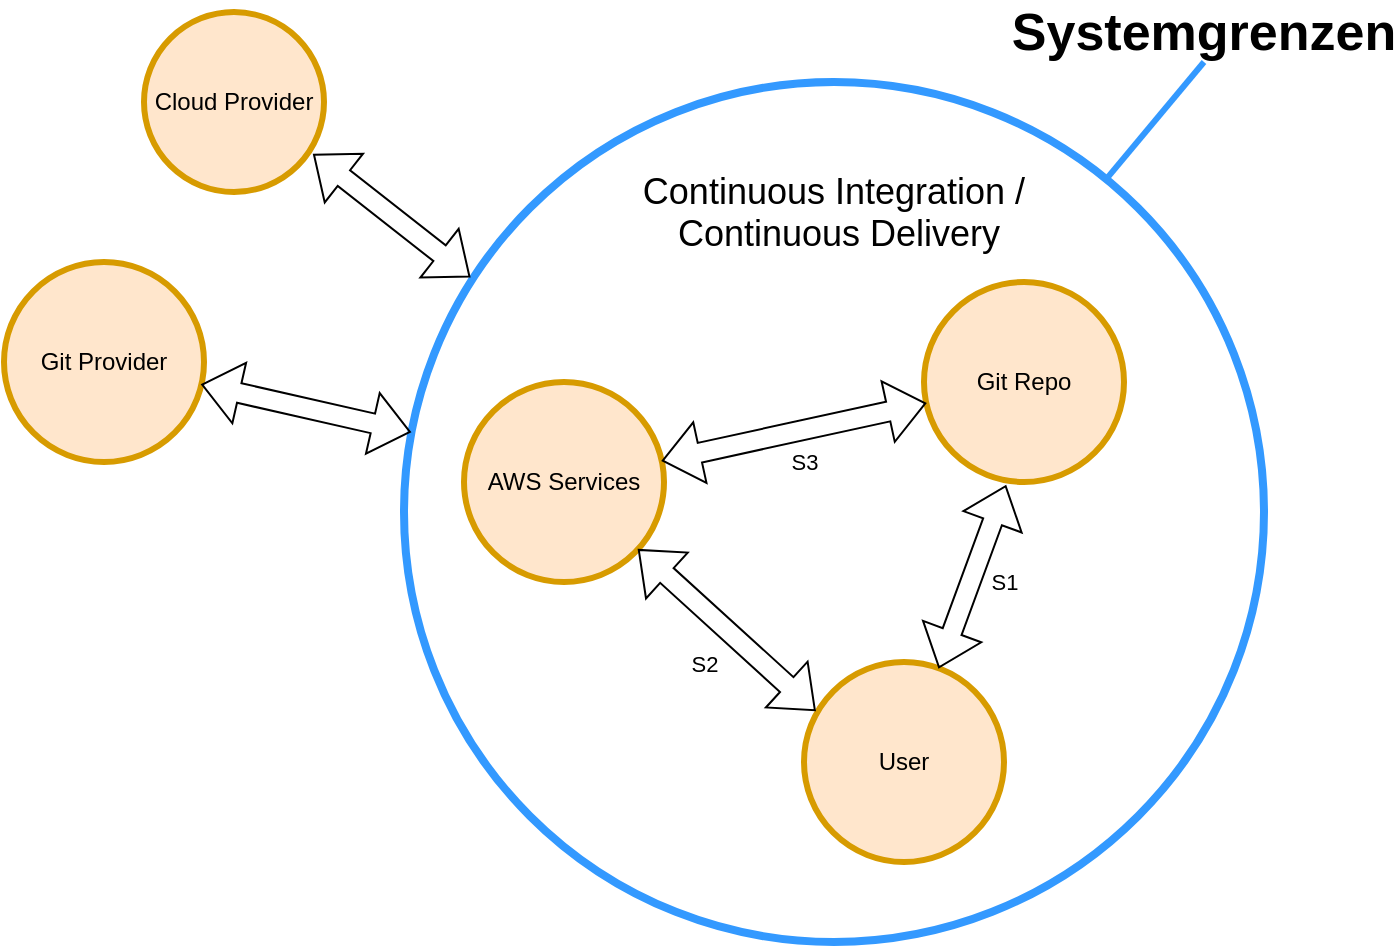<mxfile version="22.1.2" type="device">
  <diagram name="Page-1" id="briIm781vtW46I6TjOci">
    <mxGraphModel dx="1001" dy="635" grid="1" gridSize="10" guides="1" tooltips="1" connect="1" arrows="1" fold="1" page="1" pageScale="1" pageWidth="1100" pageHeight="850" math="0" shadow="0">
      <root>
        <mxCell id="0" />
        <mxCell id="1" parent="0" />
        <mxCell id="cfvoRw8YOxAI8ECHDsBj-1" value="&lt;h1&gt;&lt;/h1&gt;&lt;h2 style=&quot;font-size: 18px;&quot; class=&quot;splunk2-h3&quot;&gt;&lt;div style=&quot;&quot;&gt;&lt;span style=&quot;background-color: initial; font-weight: normal;&quot;&gt;&lt;br&gt;Continuous Integration /&lt;/span&gt;&lt;/div&gt;&lt;div style=&quot;&quot;&gt;&lt;span style=&quot;background-color: initial; font-weight: normal;&quot;&gt;&amp;nbsp;Continuous Delivery&lt;/span&gt;&lt;/div&gt;&lt;/h2&gt;" style="ellipse;whiteSpace=wrap;html=1;aspect=fixed;strokeWidth=4;strokeColor=#3399FF;align=center;verticalAlign=top;" parent="1" vertex="1">
          <mxGeometry x="290" y="70" width="430" height="430" as="geometry" />
        </mxCell>
        <mxCell id="cfvoRw8YOxAI8ECHDsBj-2" value="Cloud Provider" style="ellipse;whiteSpace=wrap;html=1;aspect=fixed;fillColor=#ffe6cc;strokeColor=#d79b00;strokeWidth=3;shadow=0;" parent="1" vertex="1">
          <mxGeometry x="160" y="35" width="90" height="90" as="geometry" />
        </mxCell>
        <mxCell id="cfvoRw8YOxAI8ECHDsBj-3" value="Git Provider" style="ellipse;whiteSpace=wrap;html=1;aspect=fixed;fillColor=#ffe6cc;strokeColor=#d79b00;strokeWidth=3;" parent="1" vertex="1">
          <mxGeometry x="90" y="160" width="100" height="100" as="geometry" />
        </mxCell>
        <mxCell id="cfvoRw8YOxAI8ECHDsBj-4" value="" style="shape=flexArrow;endArrow=classic;startArrow=classic;html=1;rounded=0;entryX=0.94;entryY=0.789;entryDx=0;entryDy=0;entryPerimeter=0;exitX=0.077;exitY=0.227;exitDx=0;exitDy=0;exitPerimeter=0;" parent="1" source="cfvoRw8YOxAI8ECHDsBj-1" target="cfvoRw8YOxAI8ECHDsBj-2" edge="1">
          <mxGeometry width="100" height="100" relative="1" as="geometry">
            <mxPoint x="312.487" y="160.0" as="sourcePoint" />
            <mxPoint x="250" y="110" as="targetPoint" />
          </mxGeometry>
        </mxCell>
        <mxCell id="cfvoRw8YOxAI8ECHDsBj-5" value="" style="shape=flexArrow;endArrow=classic;startArrow=classic;html=1;rounded=0;entryX=0.986;entryY=0.612;entryDx=0;entryDy=0;entryPerimeter=0;exitX=0.008;exitY=0.407;exitDx=0;exitDy=0;exitPerimeter=0;" parent="1" source="cfvoRw8YOxAI8ECHDsBj-1" target="cfvoRw8YOxAI8ECHDsBj-3" edge="1">
          <mxGeometry width="100" height="100" relative="1" as="geometry">
            <mxPoint x="280" y="240" as="sourcePoint" />
            <mxPoint x="200" y="220" as="targetPoint" />
          </mxGeometry>
        </mxCell>
        <mxCell id="cfvoRw8YOxAI8ECHDsBj-6" value="&lt;font size=&quot;1&quot; style=&quot;&quot;&gt;&lt;b style=&quot;font-size: 26px;&quot;&gt;Systemgrenzen&lt;/b&gt;&lt;/font&gt;" style="text;html=1;strokeColor=none;fillColor=none;align=center;verticalAlign=middle;whiteSpace=wrap;rounded=0;" parent="1" vertex="1">
          <mxGeometry x="610" y="30" width="160" height="30" as="geometry" />
        </mxCell>
        <mxCell id="cfvoRw8YOxAI8ECHDsBj-7" value="" style="endArrow=none;html=1;rounded=0;entryX=0.5;entryY=1;entryDx=0;entryDy=0;exitX=0.819;exitY=0.11;exitDx=0;exitDy=0;exitPerimeter=0;strokeColor=#3399FF;strokeWidth=3;" parent="1" source="cfvoRw8YOxAI8ECHDsBj-1" target="cfvoRw8YOxAI8ECHDsBj-6" edge="1">
          <mxGeometry width="50" height="50" relative="1" as="geometry">
            <mxPoint x="490" y="270" as="sourcePoint" />
            <mxPoint x="540" y="220" as="targetPoint" />
          </mxGeometry>
        </mxCell>
        <mxCell id="cfvoRw8YOxAI8ECHDsBj-8" value="&lt;br&gt;" style="edgeLabel;html=1;align=center;verticalAlign=middle;resizable=0;points=[];" parent="cfvoRw8YOxAI8ECHDsBj-7" vertex="1" connectable="0">
          <mxGeometry x="-0.23" y="-3" relative="1" as="geometry">
            <mxPoint as="offset" />
          </mxGeometry>
        </mxCell>
        <mxCell id="cfvoRw8YOxAI8ECHDsBj-10" value="Git Repo" style="ellipse;whiteSpace=wrap;html=1;aspect=fixed;fillColor=#ffe6cc;strokeColor=#d79b00;strokeWidth=3;" parent="1" vertex="1">
          <mxGeometry x="550" y="170" width="100" height="100" as="geometry" />
        </mxCell>
        <mxCell id="cfvoRw8YOxAI8ECHDsBj-12" value="AWS Services" style="ellipse;whiteSpace=wrap;html=1;aspect=fixed;fillColor=#ffe6cc;strokeColor=#d79b00;strokeWidth=3;" parent="1" vertex="1">
          <mxGeometry x="320" y="220" width="100" height="100" as="geometry" />
        </mxCell>
        <mxCell id="cfvoRw8YOxAI8ECHDsBj-16" value="S3" style="shape=flexArrow;endArrow=classic;startArrow=classic;html=1;rounded=0;verticalAlign=middle;" parent="1" source="cfvoRw8YOxAI8ECHDsBj-12" target="cfvoRw8YOxAI8ECHDsBj-10" edge="1">
          <mxGeometry x="0.025" y="-16" width="100" height="100" relative="1" as="geometry">
            <mxPoint x="460" y="220" as="sourcePoint" />
            <mxPoint x="560" y="120" as="targetPoint" />
            <mxPoint as="offset" />
          </mxGeometry>
        </mxCell>
        <mxCell id="dmcQMsw5F4fNRdhkdfCY-1" value="User" style="ellipse;whiteSpace=wrap;html=1;aspect=fixed;fillColor=#ffe6cc;strokeColor=#d79b00;strokeWidth=3;" parent="1" vertex="1">
          <mxGeometry x="490" y="360" width="100" height="100" as="geometry" />
        </mxCell>
        <mxCell id="dmcQMsw5F4fNRdhkdfCY-2" value="S1" style="shape=flexArrow;endArrow=classic;startArrow=classic;html=1;rounded=0;verticalAlign=middle;entryX=0.41;entryY=1.016;entryDx=0;entryDy=0;entryPerimeter=0;" parent="1" source="dmcQMsw5F4fNRdhkdfCY-1" target="cfvoRw8YOxAI8ECHDsBj-10" edge="1">
          <mxGeometry x="0.061" y="-16" width="100" height="100" relative="1" as="geometry">
            <mxPoint x="600" y="253.5" as="sourcePoint" />
            <mxPoint x="703" y="286.5" as="targetPoint" />
            <mxPoint as="offset" />
          </mxGeometry>
        </mxCell>
        <mxCell id="dmcQMsw5F4fNRdhkdfCY-3" value="S2" style="shape=flexArrow;endArrow=classic;startArrow=classic;html=1;rounded=0;verticalAlign=middle;entryX=0.058;entryY=0.244;entryDx=0;entryDy=0;entryPerimeter=0;" parent="1" source="cfvoRw8YOxAI8ECHDsBj-12" target="dmcQMsw5F4fNRdhkdfCY-1" edge="1">
          <mxGeometry x="0.038" y="-19" width="100" height="100" relative="1" as="geometry">
            <mxPoint x="435" y="318" as="sourcePoint" />
            <mxPoint x="565" y="252" as="targetPoint" />
            <mxPoint y="1" as="offset" />
          </mxGeometry>
        </mxCell>
      </root>
    </mxGraphModel>
  </diagram>
</mxfile>
